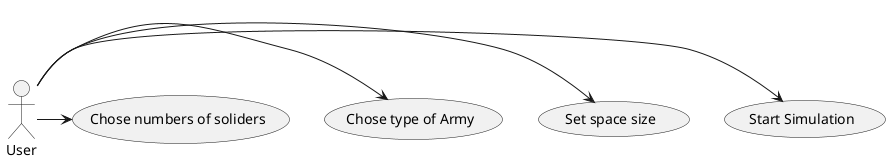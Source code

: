 @startuml
'https://plantuml.com/use-case-diagram



User -> (Start Simulation)
User -> (Set space size)
User -> (Chose type of Army)
User -> (Chose numbers of soliders)


@enduml